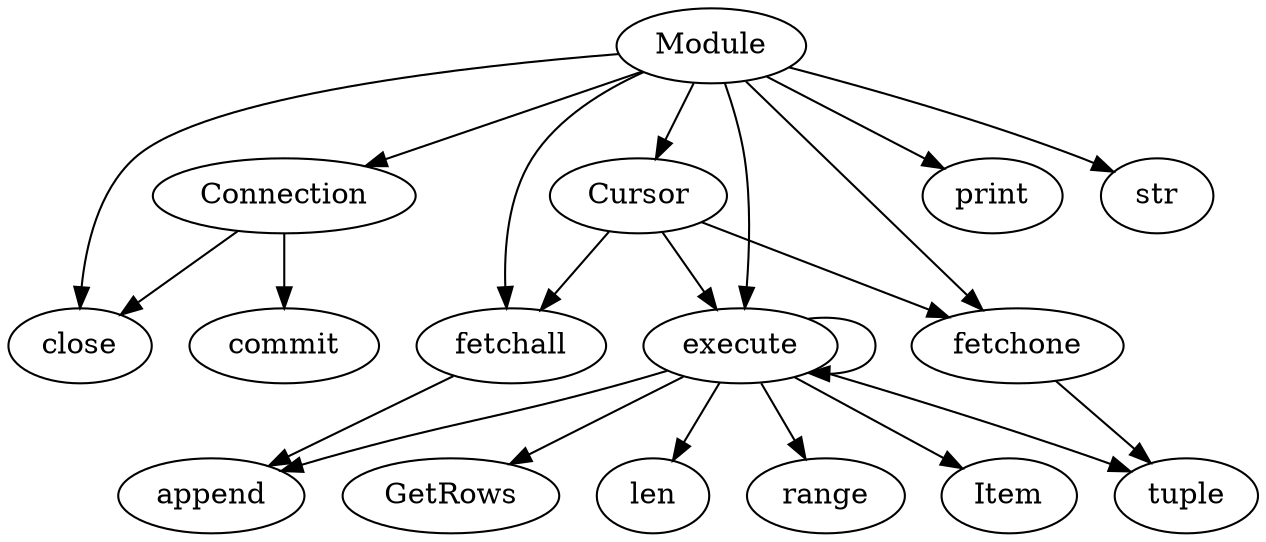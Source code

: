 digraph  {
commit;
close;
execute;
range;
append;
Item;
GetRows;
len;
tuple;
fetchall;
fetchone;
Module;
Connection;
Cursor;
print;
str;
execute -> execute;
execute -> range;
execute -> append;
execute -> Item;
execute -> GetRows;
execute -> len;
execute -> tuple;
fetchall -> append;
fetchone -> tuple;
Module -> Connection;
Module -> Cursor;
Module -> print;
Module -> execute;
Module -> str;
Module -> fetchall;
Module -> fetchone;
Module -> close;
Connection -> commit;
Connection -> close;
Cursor -> execute;
Cursor -> fetchall;
Cursor -> fetchone;
}
